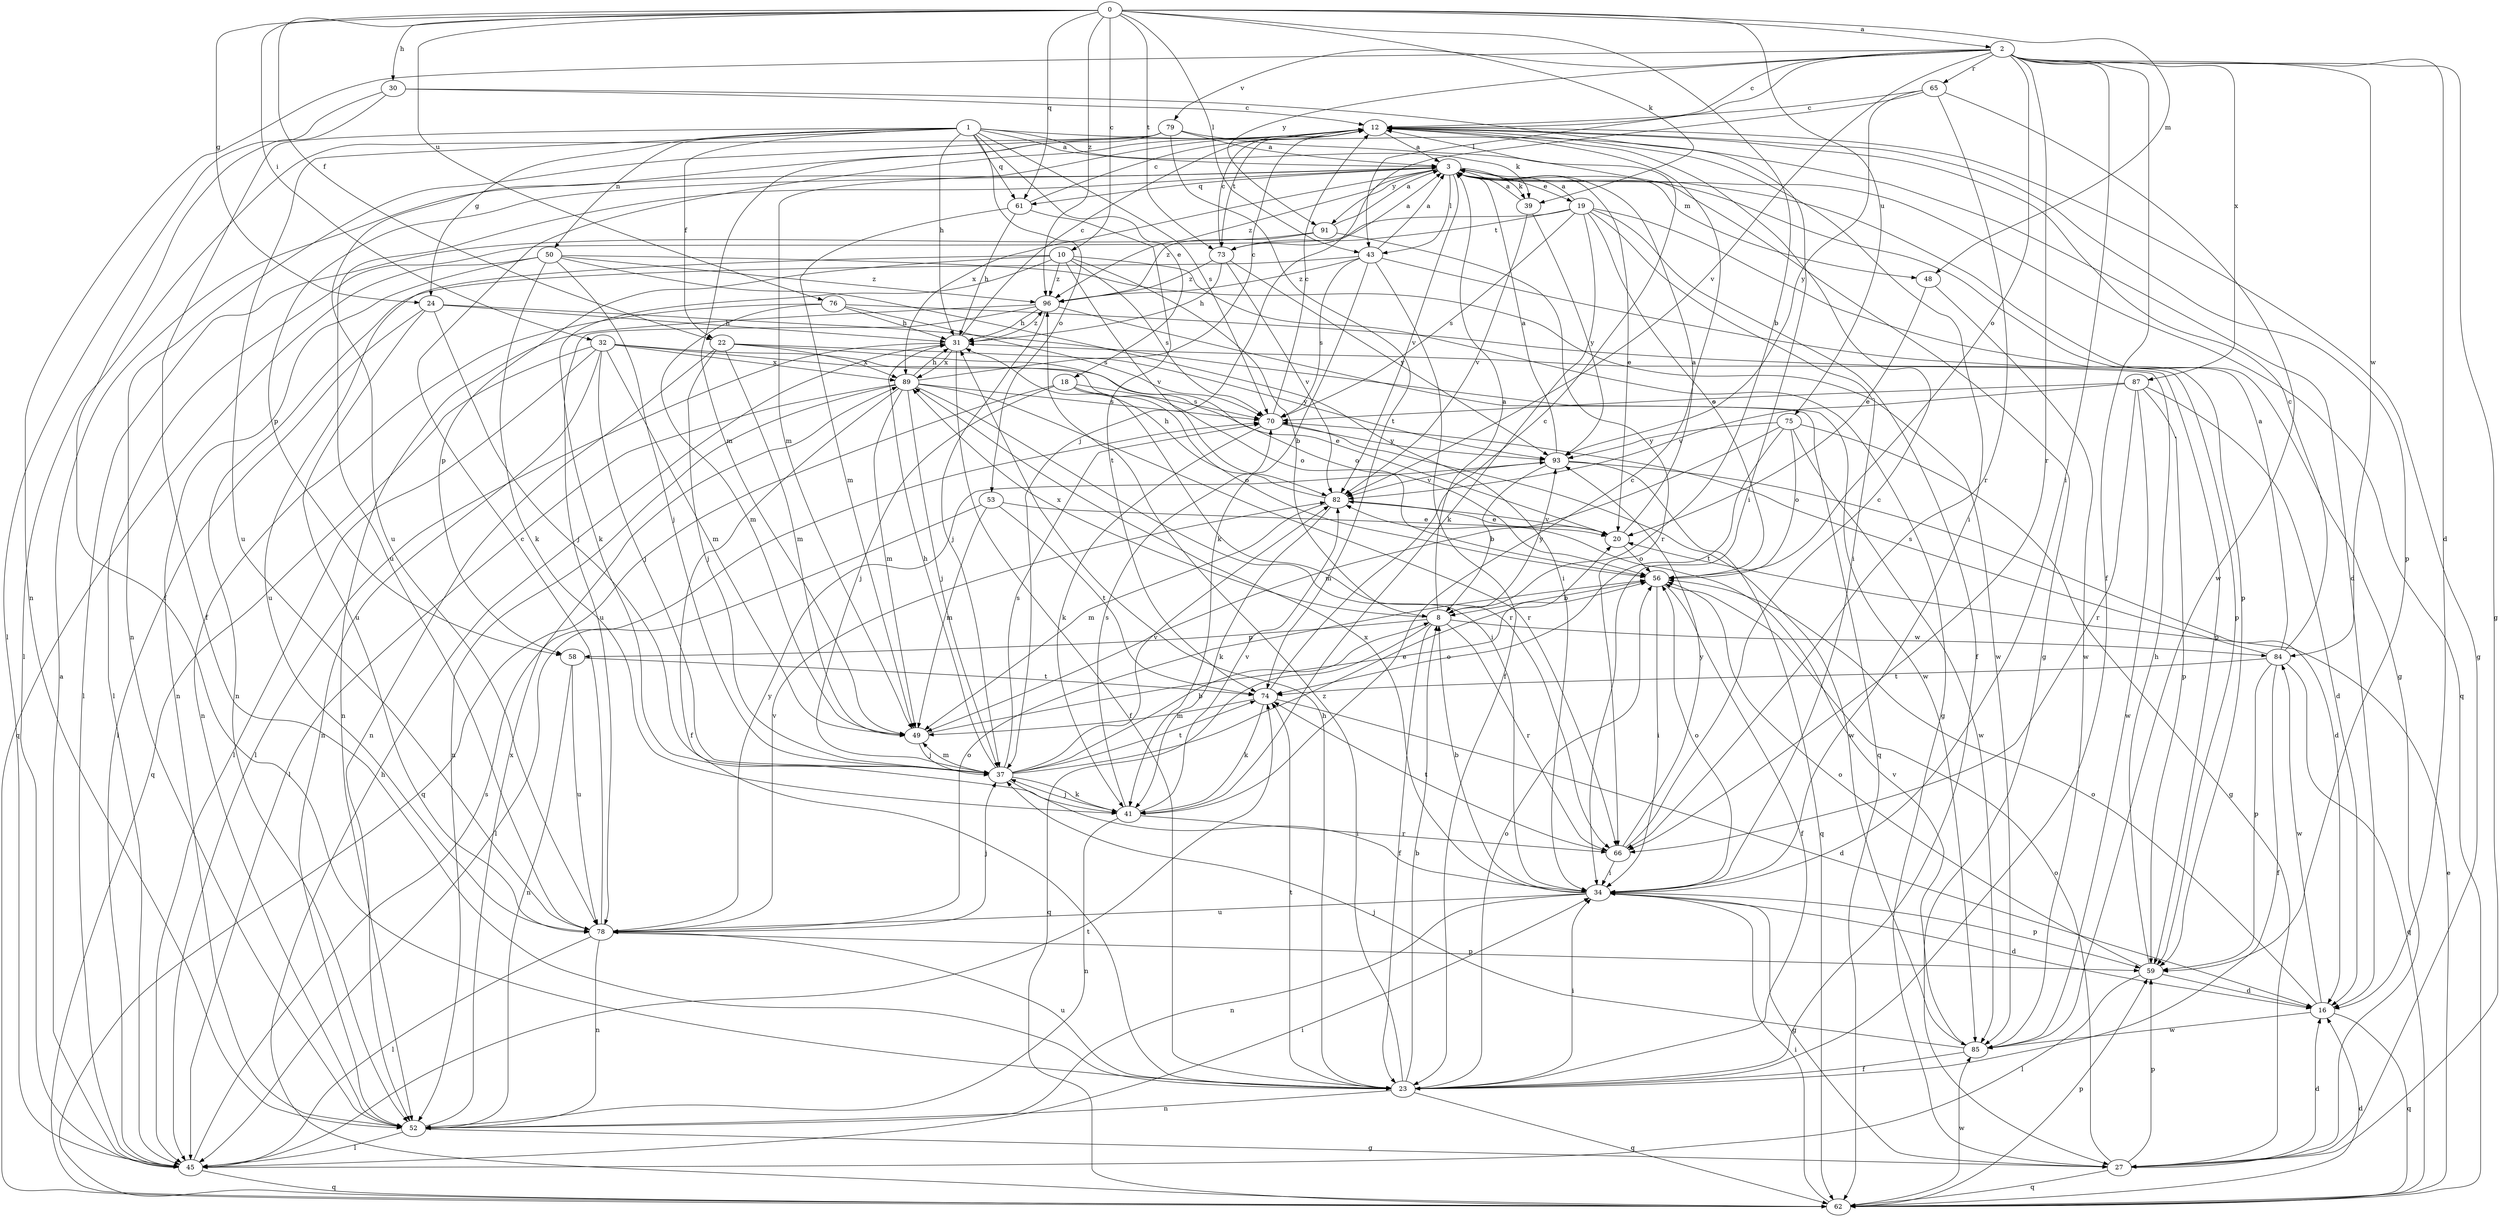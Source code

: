 strict digraph  {
0;
1;
2;
3;
8;
10;
12;
16;
18;
19;
20;
22;
23;
24;
27;
30;
31;
32;
34;
37;
39;
41;
43;
45;
48;
49;
50;
52;
53;
56;
58;
59;
61;
62;
65;
66;
70;
73;
74;
75;
76;
78;
79;
82;
84;
85;
87;
89;
91;
93;
96;
0 -> 2  [label=a];
0 -> 8  [label=b];
0 -> 10  [label=c];
0 -> 22  [label=f];
0 -> 24  [label=g];
0 -> 30  [label=h];
0 -> 32  [label=i];
0 -> 39  [label=k];
0 -> 43  [label=l];
0 -> 48  [label=m];
0 -> 61  [label=q];
0 -> 73  [label=t];
0 -> 75  [label=u];
0 -> 76  [label=u];
0 -> 96  [label=z];
1 -> 3  [label=a];
1 -> 16  [label=d];
1 -> 18  [label=e];
1 -> 22  [label=f];
1 -> 23  [label=f];
1 -> 24  [label=g];
1 -> 31  [label=h];
1 -> 39  [label=k];
1 -> 50  [label=n];
1 -> 53  [label=o];
1 -> 61  [label=q];
1 -> 70  [label=s];
1 -> 78  [label=u];
2 -> 12  [label=c];
2 -> 16  [label=d];
2 -> 23  [label=f];
2 -> 27  [label=g];
2 -> 34  [label=i];
2 -> 43  [label=l];
2 -> 52  [label=n];
2 -> 56  [label=o];
2 -> 65  [label=r];
2 -> 66  [label=r];
2 -> 79  [label=v];
2 -> 82  [label=v];
2 -> 84  [label=w];
2 -> 87  [label=x];
2 -> 91  [label=y];
3 -> 19  [label=e];
3 -> 20  [label=e];
3 -> 27  [label=g];
3 -> 39  [label=k];
3 -> 43  [label=l];
3 -> 48  [label=m];
3 -> 58  [label=p];
3 -> 61  [label=q];
3 -> 62  [label=q];
3 -> 78  [label=u];
3 -> 82  [label=v];
3 -> 89  [label=x];
3 -> 91  [label=y];
3 -> 96  [label=z];
8 -> 3  [label=a];
8 -> 23  [label=f];
8 -> 58  [label=p];
8 -> 62  [label=q];
8 -> 66  [label=r];
8 -> 84  [label=w];
8 -> 89  [label=x];
8 -> 93  [label=y];
10 -> 8  [label=b];
10 -> 27  [label=g];
10 -> 41  [label=k];
10 -> 58  [label=p];
10 -> 70  [label=s];
10 -> 78  [label=u];
10 -> 82  [label=v];
10 -> 96  [label=z];
12 -> 3  [label=a];
12 -> 27  [label=g];
12 -> 34  [label=i];
12 -> 49  [label=m];
12 -> 59  [label=p];
12 -> 73  [label=t];
12 -> 78  [label=u];
16 -> 56  [label=o];
16 -> 62  [label=q];
16 -> 84  [label=w];
16 -> 85  [label=w];
18 -> 37  [label=j];
18 -> 56  [label=o];
18 -> 62  [label=q];
18 -> 66  [label=r];
18 -> 70  [label=s];
19 -> 3  [label=a];
19 -> 23  [label=f];
19 -> 34  [label=i];
19 -> 41  [label=k];
19 -> 45  [label=l];
19 -> 56  [label=o];
19 -> 59  [label=p];
19 -> 70  [label=s];
19 -> 73  [label=t];
20 -> 3  [label=a];
20 -> 56  [label=o];
20 -> 82  [label=v];
22 -> 37  [label=j];
22 -> 49  [label=m];
22 -> 52  [label=n];
22 -> 56  [label=o];
22 -> 89  [label=x];
22 -> 93  [label=y];
23 -> 8  [label=b];
23 -> 31  [label=h];
23 -> 34  [label=i];
23 -> 52  [label=n];
23 -> 56  [label=o];
23 -> 62  [label=q];
23 -> 74  [label=t];
23 -> 78  [label=u];
23 -> 96  [label=z];
24 -> 31  [label=h];
24 -> 37  [label=j];
24 -> 45  [label=l];
24 -> 78  [label=u];
24 -> 85  [label=w];
27 -> 16  [label=d];
27 -> 56  [label=o];
27 -> 59  [label=p];
27 -> 62  [label=q];
30 -> 12  [label=c];
30 -> 23  [label=f];
30 -> 34  [label=i];
30 -> 45  [label=l];
31 -> 12  [label=c];
31 -> 23  [label=f];
31 -> 45  [label=l];
31 -> 89  [label=x];
31 -> 96  [label=z];
32 -> 20  [label=e];
32 -> 37  [label=j];
32 -> 45  [label=l];
32 -> 49  [label=m];
32 -> 52  [label=n];
32 -> 56  [label=o];
32 -> 62  [label=q];
32 -> 89  [label=x];
34 -> 8  [label=b];
34 -> 16  [label=d];
34 -> 27  [label=g];
34 -> 52  [label=n];
34 -> 56  [label=o];
34 -> 59  [label=p];
34 -> 78  [label=u];
34 -> 89  [label=x];
37 -> 8  [label=b];
37 -> 20  [label=e];
37 -> 31  [label=h];
37 -> 34  [label=i];
37 -> 41  [label=k];
37 -> 49  [label=m];
37 -> 70  [label=s];
37 -> 74  [label=t];
37 -> 82  [label=v];
39 -> 3  [label=a];
39 -> 82  [label=v];
39 -> 93  [label=y];
41 -> 12  [label=c];
41 -> 37  [label=j];
41 -> 52  [label=n];
41 -> 66  [label=r];
41 -> 70  [label=s];
41 -> 82  [label=v];
43 -> 3  [label=a];
43 -> 23  [label=f];
43 -> 41  [label=k];
43 -> 52  [label=n];
43 -> 59  [label=p];
43 -> 70  [label=s];
43 -> 96  [label=z];
45 -> 3  [label=a];
45 -> 34  [label=i];
45 -> 62  [label=q];
45 -> 70  [label=s];
45 -> 74  [label=t];
48 -> 20  [label=e];
48 -> 85  [label=w];
49 -> 37  [label=j];
49 -> 56  [label=o];
50 -> 34  [label=i];
50 -> 37  [label=j];
50 -> 41  [label=k];
50 -> 52  [label=n];
50 -> 62  [label=q];
50 -> 85  [label=w];
50 -> 96  [label=z];
52 -> 27  [label=g];
52 -> 45  [label=l];
52 -> 89  [label=x];
53 -> 20  [label=e];
53 -> 45  [label=l];
53 -> 49  [label=m];
53 -> 74  [label=t];
56 -> 8  [label=b];
56 -> 23  [label=f];
56 -> 34  [label=i];
58 -> 52  [label=n];
58 -> 74  [label=t];
58 -> 78  [label=u];
59 -> 16  [label=d];
59 -> 31  [label=h];
59 -> 45  [label=l];
59 -> 56  [label=o];
61 -> 12  [label=c];
61 -> 31  [label=h];
61 -> 49  [label=m];
61 -> 74  [label=t];
62 -> 16  [label=d];
62 -> 20  [label=e];
62 -> 31  [label=h];
62 -> 34  [label=i];
62 -> 59  [label=p];
62 -> 85  [label=w];
65 -> 12  [label=c];
65 -> 37  [label=j];
65 -> 66  [label=r];
65 -> 85  [label=w];
65 -> 93  [label=y];
66 -> 12  [label=c];
66 -> 34  [label=i];
66 -> 74  [label=t];
66 -> 93  [label=y];
70 -> 12  [label=c];
70 -> 41  [label=k];
70 -> 85  [label=w];
70 -> 93  [label=y];
73 -> 3  [label=a];
73 -> 12  [label=c];
73 -> 31  [label=h];
73 -> 82  [label=v];
73 -> 93  [label=y];
73 -> 96  [label=z];
74 -> 12  [label=c];
74 -> 16  [label=d];
74 -> 41  [label=k];
74 -> 49  [label=m];
75 -> 27  [label=g];
75 -> 49  [label=m];
75 -> 56  [label=o];
75 -> 74  [label=t];
75 -> 85  [label=w];
75 -> 93  [label=y];
76 -> 31  [label=h];
76 -> 49  [label=m];
76 -> 52  [label=n];
76 -> 59  [label=p];
76 -> 70  [label=s];
78 -> 12  [label=c];
78 -> 37  [label=j];
78 -> 45  [label=l];
78 -> 52  [label=n];
78 -> 56  [label=o];
78 -> 59  [label=p];
78 -> 82  [label=v];
78 -> 93  [label=y];
79 -> 3  [label=a];
79 -> 27  [label=g];
79 -> 45  [label=l];
79 -> 49  [label=m];
79 -> 52  [label=n];
79 -> 74  [label=t];
82 -> 20  [label=e];
82 -> 31  [label=h];
82 -> 41  [label=k];
82 -> 49  [label=m];
84 -> 3  [label=a];
84 -> 12  [label=c];
84 -> 23  [label=f];
84 -> 59  [label=p];
84 -> 62  [label=q];
84 -> 70  [label=s];
84 -> 74  [label=t];
85 -> 23  [label=f];
85 -> 37  [label=j];
85 -> 82  [label=v];
87 -> 16  [label=d];
87 -> 59  [label=p];
87 -> 66  [label=r];
87 -> 70  [label=s];
87 -> 82  [label=v];
87 -> 85  [label=w];
89 -> 12  [label=c];
89 -> 23  [label=f];
89 -> 31  [label=h];
89 -> 34  [label=i];
89 -> 37  [label=j];
89 -> 45  [label=l];
89 -> 49  [label=m];
89 -> 52  [label=n];
89 -> 66  [label=r];
89 -> 70  [label=s];
91 -> 3  [label=a];
91 -> 45  [label=l];
91 -> 66  [label=r];
91 -> 96  [label=z];
93 -> 3  [label=a];
93 -> 8  [label=b];
93 -> 16  [label=d];
93 -> 62  [label=q];
93 -> 82  [label=v];
96 -> 31  [label=h];
96 -> 37  [label=j];
96 -> 52  [label=n];
96 -> 62  [label=q];
96 -> 78  [label=u];
}
